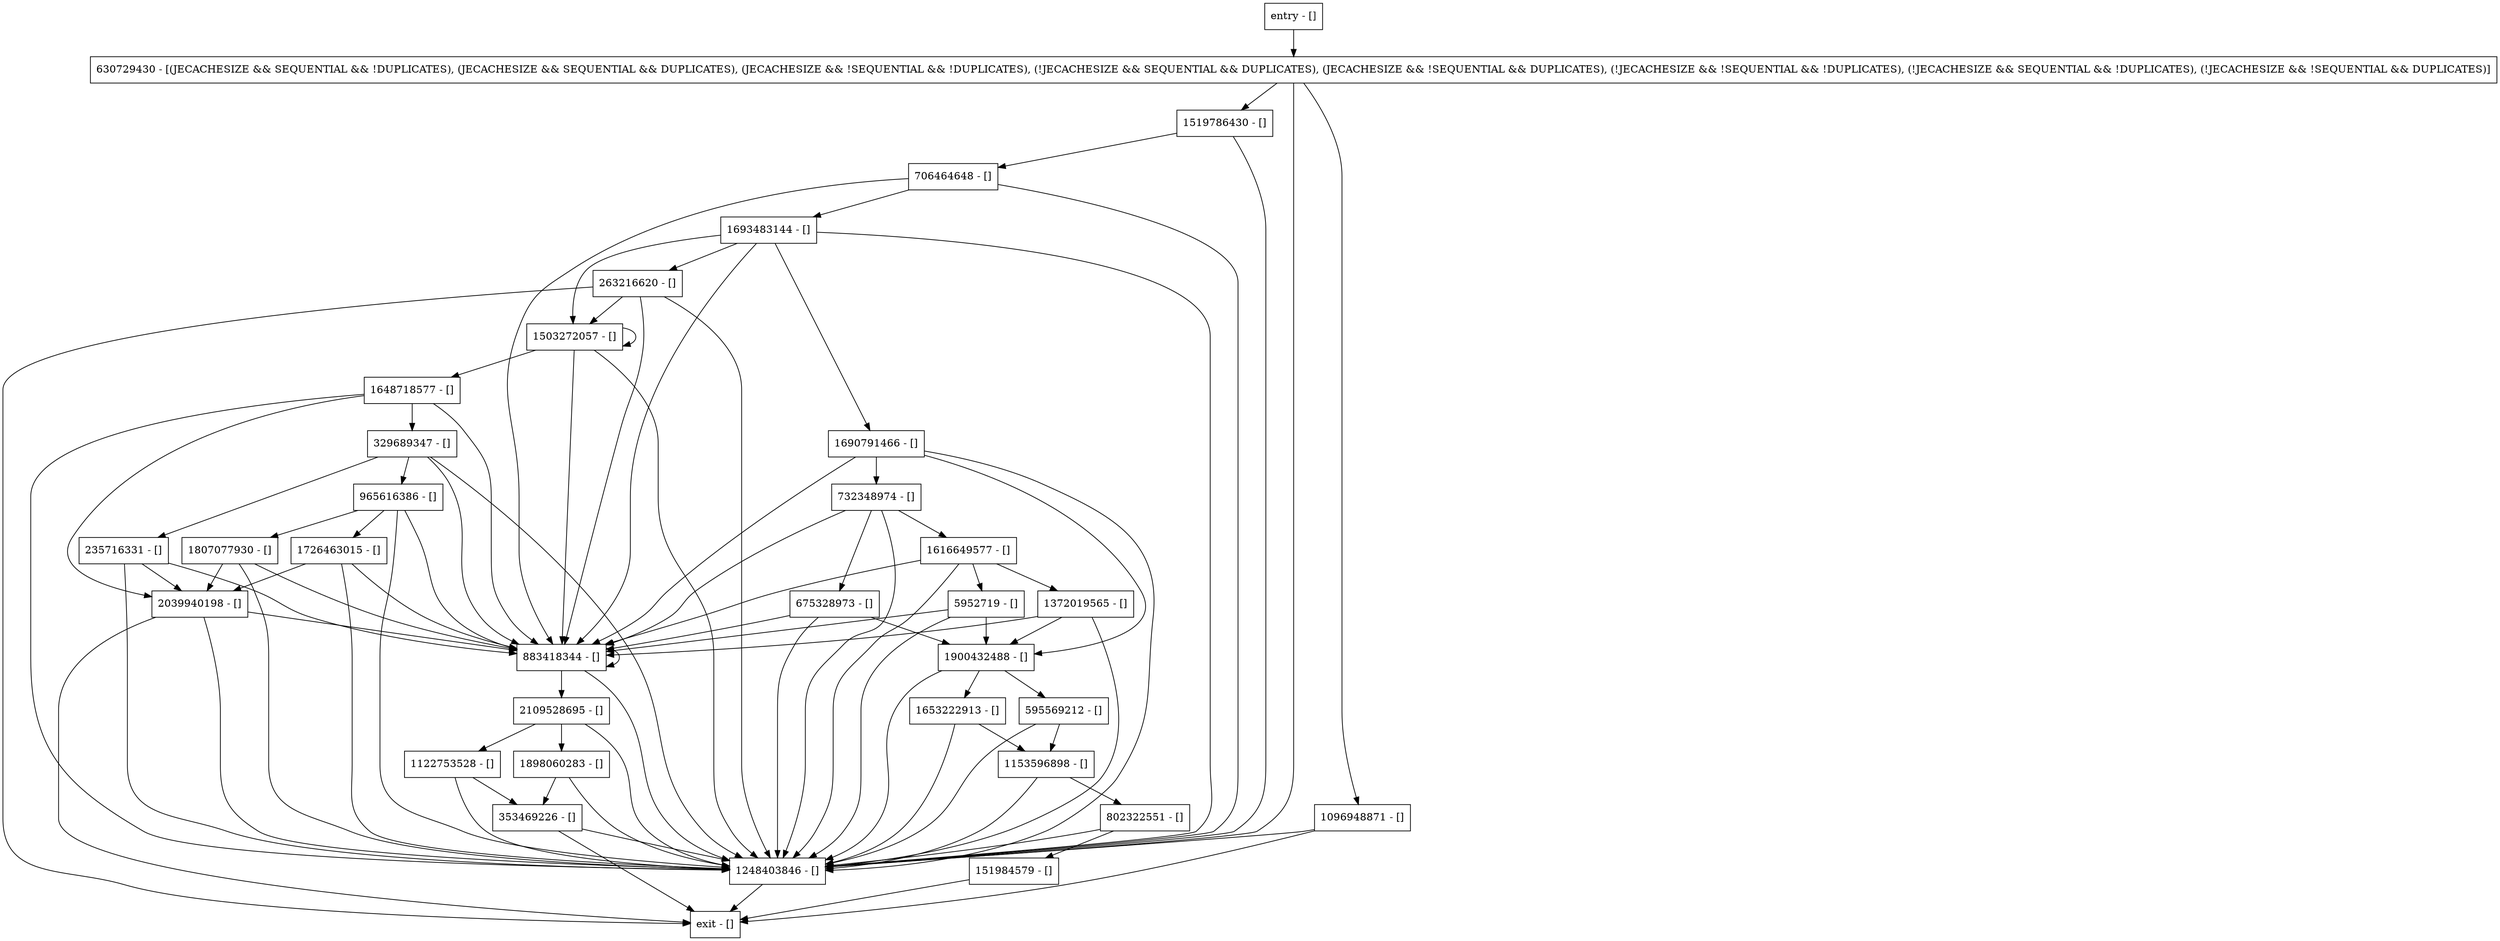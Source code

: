 digraph put {
node [shape=record];
1616649577 [label="1616649577 - []"];
235716331 [label="235716331 - []"];
1693483144 [label="1693483144 - []"];
2109528695 [label="2109528695 - []"];
1653222913 [label="1653222913 - []"];
630729430 [label="630729430 - [(JECACHESIZE && SEQUENTIAL && !DUPLICATES), (JECACHESIZE && SEQUENTIAL && DUPLICATES), (JECACHESIZE && !SEQUENTIAL && !DUPLICATES), (!JECACHESIZE && SEQUENTIAL && DUPLICATES), (JECACHESIZE && !SEQUENTIAL && DUPLICATES), (!JECACHESIZE && !SEQUENTIAL && !DUPLICATES), (!JECACHESIZE && SEQUENTIAL && !DUPLICATES), (!JECACHESIZE && !SEQUENTIAL && DUPLICATES)]"];
1807077930 [label="1807077930 - []"];
883418344 [label="883418344 - []"];
1503272057 [label="1503272057 - []"];
675328973 [label="675328973 - []"];
5952719 [label="5952719 - []"];
706464648 [label="706464648 - []"];
732348974 [label="732348974 - []"];
595569212 [label="595569212 - []"];
1122753528 [label="1122753528 - []"];
1153596898 [label="1153596898 - []"];
1519786430 [label="1519786430 - []"];
2039940198 [label="2039940198 - []"];
353469226 [label="353469226 - []"];
1648718577 [label="1648718577 - []"];
1690791466 [label="1690791466 - []"];
1096948871 [label="1096948871 - []"];
1372019565 [label="1372019565 - []"];
329689347 [label="329689347 - []"];
entry [label="entry - []"];
exit [label="exit - []"];
263216620 [label="263216620 - []"];
151984579 [label="151984579 - []"];
1248403846 [label="1248403846 - []"];
1898060283 [label="1898060283 - []"];
1726463015 [label="1726463015 - []"];
1900432488 [label="1900432488 - []"];
965616386 [label="965616386 - []"];
802322551 [label="802322551 - []"];
entry;
exit;
1616649577 -> 1248403846;
1616649577 -> 1372019565;
1616649577 -> 883418344;
1616649577 -> 5952719;
235716331 -> 1248403846;
235716331 -> 883418344;
235716331 -> 2039940198;
1693483144 -> 1690791466;
1693483144 -> 263216620;
1693483144 -> 1248403846;
1693483144 -> 883418344;
1693483144 -> 1503272057;
2109528695 -> 1122753528;
2109528695 -> 1898060283;
2109528695 -> 1248403846;
1653222913 -> 1153596898;
1653222913 -> 1248403846;
630729430 -> 1096948871;
630729430 -> 1248403846;
630729430 -> 1519786430;
1807077930 -> 1248403846;
1807077930 -> 883418344;
1807077930 -> 2039940198;
883418344 -> 1248403846;
883418344 -> 2109528695;
883418344 -> 883418344;
1503272057 -> 1248403846;
1503272057 -> 883418344;
1503272057 -> 1503272057;
1503272057 -> 1648718577;
675328973 -> 1248403846;
675328973 -> 1900432488;
675328973 -> 883418344;
5952719 -> 1248403846;
5952719 -> 1900432488;
5952719 -> 883418344;
706464648 -> 1693483144;
706464648 -> 1248403846;
706464648 -> 883418344;
732348974 -> 1616649577;
732348974 -> 1248403846;
732348974 -> 883418344;
732348974 -> 675328973;
595569212 -> 1153596898;
595569212 -> 1248403846;
1122753528 -> 1248403846;
1122753528 -> 353469226;
1153596898 -> 1248403846;
1153596898 -> 802322551;
1519786430 -> 1248403846;
1519786430 -> 706464648;
2039940198 -> exit;
2039940198 -> 1248403846;
2039940198 -> 883418344;
353469226 -> exit;
353469226 -> 1248403846;
1648718577 -> 1248403846;
1648718577 -> 883418344;
1648718577 -> 2039940198;
1648718577 -> 329689347;
1690791466 -> 732348974;
1690791466 -> 1248403846;
1690791466 -> 1900432488;
1690791466 -> 883418344;
1096948871 -> exit;
1096948871 -> 1248403846;
1372019565 -> 1248403846;
1372019565 -> 1900432488;
1372019565 -> 883418344;
329689347 -> 235716331;
329689347 -> 1248403846;
329689347 -> 965616386;
329689347 -> 883418344;
entry -> 630729430;
263216620 -> exit;
263216620 -> 1248403846;
263216620 -> 883418344;
263216620 -> 1503272057;
151984579 -> exit;
1248403846 -> exit;
1898060283 -> 1248403846;
1898060283 -> 353469226;
1726463015 -> 1248403846;
1726463015 -> 883418344;
1726463015 -> 2039940198;
1900432488 -> 595569212;
1900432488 -> 1248403846;
1900432488 -> 1653222913;
965616386 -> 1248403846;
965616386 -> 1726463015;
965616386 -> 1807077930;
965616386 -> 883418344;
802322551 -> 151984579;
802322551 -> 1248403846;
}
